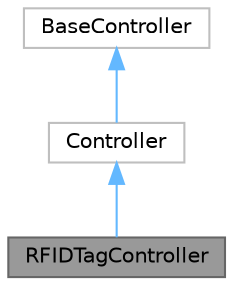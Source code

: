 digraph "RFIDTagController"
{
 // LATEX_PDF_SIZE
  bgcolor="transparent";
  edge [fontname=Helvetica,fontsize=10,labelfontname=Helvetica,labelfontsize=10];
  node [fontname=Helvetica,fontsize=10,shape=box,height=0.2,width=0.4];
  Node1 [label="RFIDTagController",height=0.2,width=0.4,color="gray40", fillcolor="grey60", style="filled", fontcolor="black",tooltip=" "];
  Node2 -> Node1 [dir="back",color="steelblue1",style="solid"];
  Node2 [label="Controller",height=0.2,width=0.4,color="grey75", fillcolor="white", style="filled",URL="$d5/d91/class_app_1_1_http_1_1_controllers_1_1_controller.html",tooltip=" "];
  Node3 -> Node2 [dir="back",color="steelblue1",style="solid"];
  Node3 [label="BaseController",height=0.2,width=0.4,color="grey75", fillcolor="white", style="filled",tooltip=" "];
}
